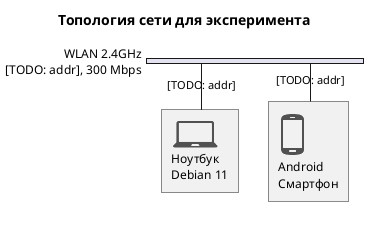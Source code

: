 @startuml

!include <office/Devices/cell_phone_android_proportional>
!include <office/Devices/device_laptop>

title Топология сети для эксперимента
nwdiag {
    network WLAN_2_4 {
        description = "WLAN 2.4GHz";
        address = "[TODO: addr], 300 Mbps";
        laptop [address = "[TODO: addr]", description = "<$device_laptop>\nНоутбук\nDebian 11"];
        mobile_phone [address = "[TODO: addr]", description = "<$cell_phone_android_proportional>\nAndroid\nСмартфон"];
    }
}

@enduml
